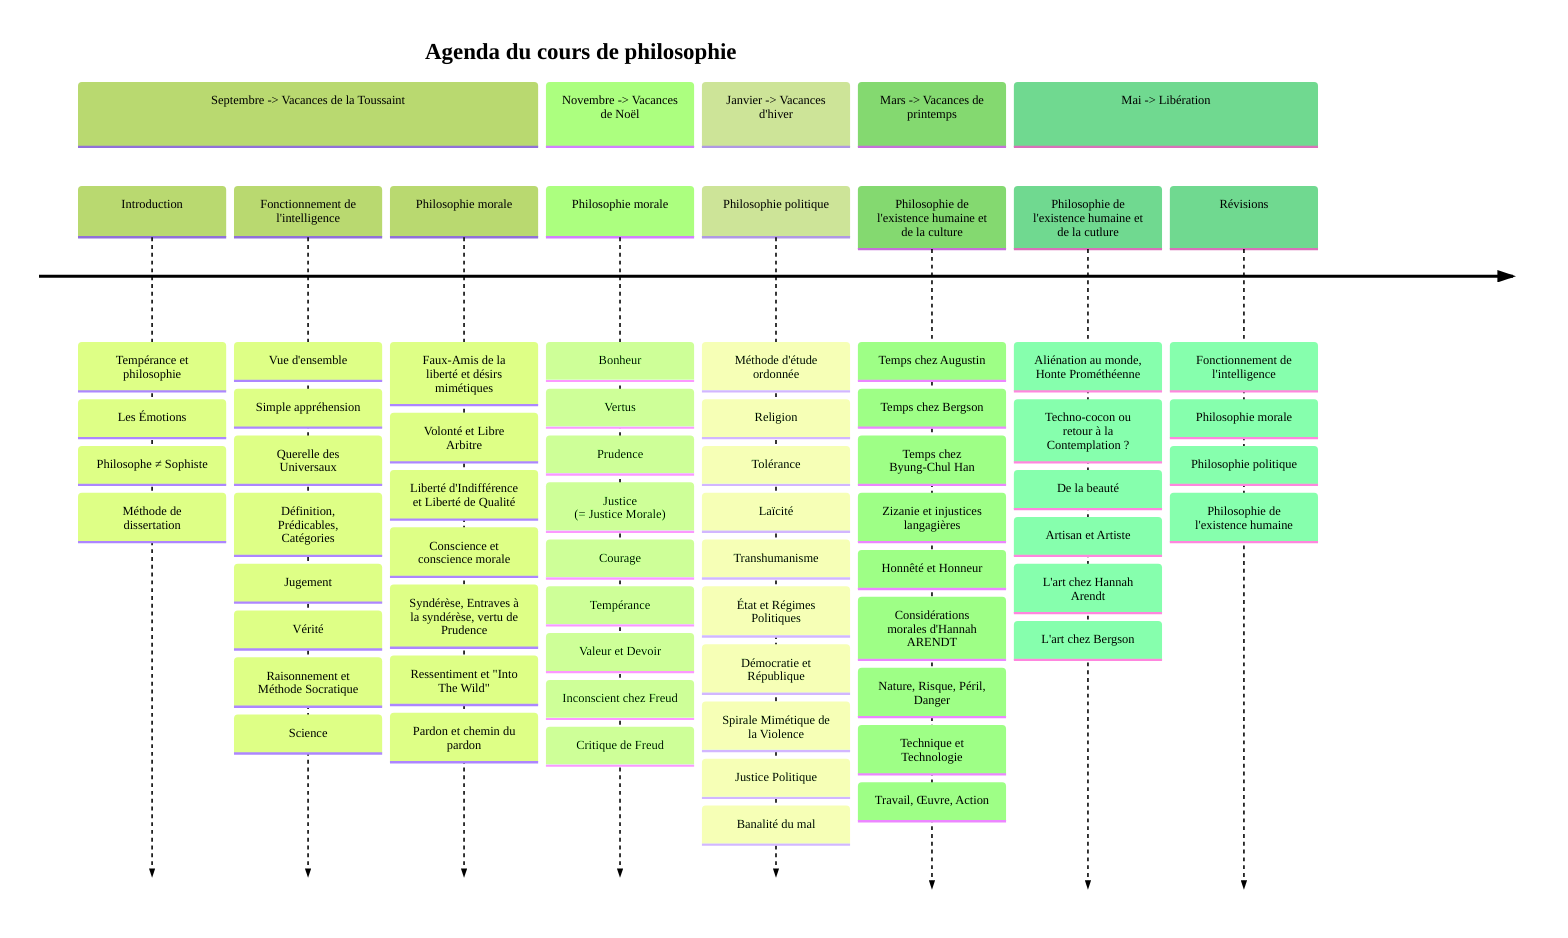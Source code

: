 ---
config:
  theme: forest
  themeVariables:
    fontFamily: verdana
---
timeline
    title Agenda du cours de philosophie
    section Septembre -> Vacances de la Toussaint
        Introduction : Tempérance et philosophie : Les Émotions : Philosophe ≠ Sophiste : Méthode de dissertation
        Fonctionnement de l'intelligence : Vue d'ensemble : Simple appréhension : Querelle des Universaux : Définition, Prédicables, Catégories : Jugement : Vérité : Raisonnement et Méthode Socratique : Science
        Philosophie morale : Faux-Amis de la liberté et désirs mimétiques : Volonté et Libre Arbitre : Liberté d'Indifférence et Liberté de Qualité : Conscience et conscience morale : Syndérèse, Entraves à la syndérèse, vertu de Prudence :  Ressentiment et "Into The Wild" : Pardon et chemin du pardon
    section Novembre -> Vacances de Noël
        Philosophie morale : Bonheur : Vertus : Prudence : Justice <br>(= Justice Morale) : Courage : Tempérance : Valeur et Devoir : Inconscient chez Freud : Critique de Freud
    section Janvier -> Vacances d'hiver
        Philosophie politique : Méthode d'étude ordonnée : Religion : Tolérance : Laïcité : Transhumanisme : État et Régimes Politiques : Démocratie et République : Spirale Mimétique de la Violence : Justice Politique : Banalité du mal
    section Mars -> Vacances de printemps
        Philosophie de l'existence humaine et de la culture : Temps chez Augustin : Temps chez Bergson : Temps chez Byung-Chul Han : Zizanie et injustices langagières : Honnêté et Honneur : Considérations morales d'Hannah ARENDT : Nature, Risque, Péril, Danger : Technique et Technologie : Travail, Œuvre, Action 
    section Mai -> Libération
        Philosophie de l'existence humaine et de la cutlure : Aliénation au monde, Honte Prométhéenne : Techno-cocon ou retour à la Contemplation ? : De la beauté : Artisan et Artiste : L'art chez Hannah Arendt : L'art chez Bergson
        Révisions : Fonctionnement de l'intelligence : Philosophie morale : Philosophie politique : Philosophie de l'existence humaine